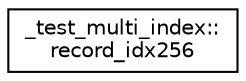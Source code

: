 digraph "Graphical Class Hierarchy"
{
  edge [fontname="Helvetica",fontsize="10",labelfontname="Helvetica",labelfontsize="10"];
  node [fontname="Helvetica",fontsize="10",shape=record];
  rankdir="LR";
  Node0 [label="_test_multi_index::\lrecord_idx256",height=0.2,width=0.4,color="black", fillcolor="white", style="filled",URL="$struct__test__multi__index_1_1record__idx256.html"];
}
